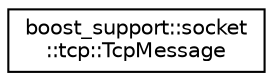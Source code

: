 digraph "Graphical Class Hierarchy"
{
 // LATEX_PDF_SIZE
  edge [fontname="Helvetica",fontsize="10",labelfontname="Helvetica",labelfontsize="10"];
  node [fontname="Helvetica",fontsize="10",shape=record];
  rankdir="LR";
  Node0 [label="boost_support::socket\l::tcp::TcpMessage",height=0.2,width=0.4,color="black", fillcolor="white", style="filled",URL="$classboost__support_1_1socket_1_1tcp_1_1TcpMessage.html",tooltip="Immutable class to store received tcp message."];
}
